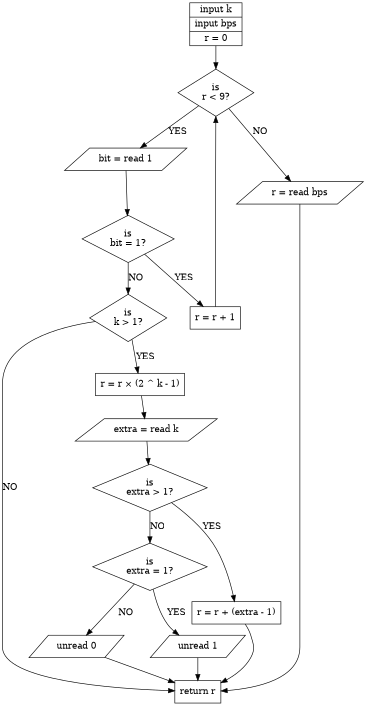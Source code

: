 digraph read_alac_residual {
  size="2.5,5";
  ratio=fill;
  margin=0;
  init [shape=record,label="{input k|input bps|r = 0}"];
  unary_escape_test [shape=diamond,label="is\nr < 9?"];
  read_next_bit [shape=parallelogram,label="bit = read 1"];
  unary_finish_test [shape=diamond,label="is\nbit = 1?"];
  increment_r [shape=rect,label="r = r + 1"];
  k_test [shape=diamond,label="is\nk > 1?"];
  shift_r [shape=rect,label="r = r × (2 ^ k - 1)"];
  read_extra [shape=parallelogram,label="extra = read k"];
  extra_gt_1 [shape=diamond,label="is\nextra > 1?"];
  extra_eq_1 [shape=diamond,label="is\nextra = 1?"];
  update_r [shape=rect,label="r = r + (extra - 1)"];
  unread_1 [shape=parallelogram,label="unread 1"];
  unread_0 [shape=parallelogram,label="unread 0"];
  read_escape [shape=parallelogram,label="r = read bps"];
  return_r [shape=rect,label="return r"];

  init -> unary_escape_test;
  unary_escape_test -> read_escape [label="NO"];
  unary_escape_test -> read_next_bit [label="YES"];
  read_next_bit -> unary_finish_test;
  read_escape -> return_r;
  unary_finish_test -> increment_r [label="YES"];
  unary_finish_test -> k_test [label="NO"];
  increment_r -> unary_escape_test;
  k_test -> return_r [label="NO"];
  k_test -> shift_r [label="YES"];
  shift_r -> read_extra;
  read_extra -> extra_gt_1;
  extra_gt_1 -> extra_eq_1 [label="NO"];
  extra_gt_1 -> update_r [label="YES"];
  extra_eq_1 -> unread_1 [label="YES"];
  extra_eq_1 -> unread_0 [label="NO"];
  update_r -> return_r;
  unread_1 -> return_r;
  unread_0 -> return_r;
}
